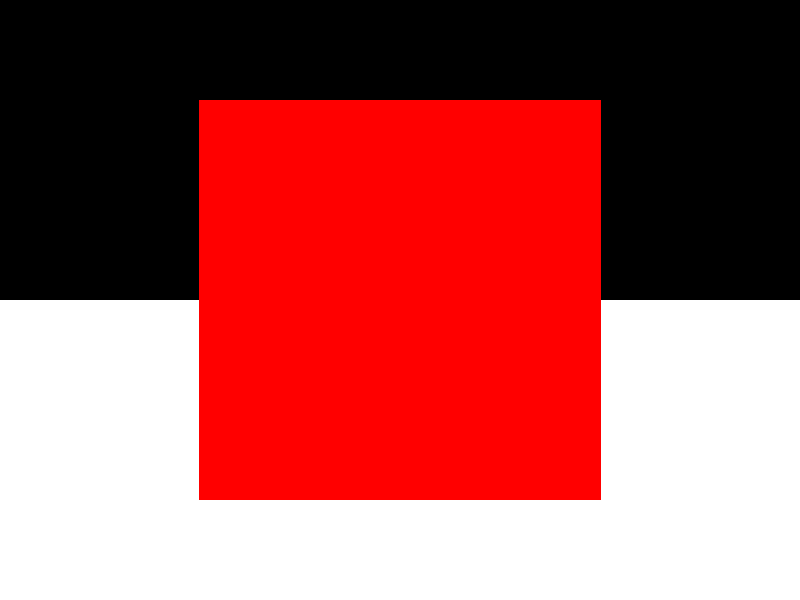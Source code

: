 #include "colors.inc"
camera { perspective location <0,0,-4> look_at <0,0,0>} 
light_source { <1,3,-3>, White}
box {<-1,-1,-1>, <1,1,1,>pigment {Red}}   
plane { y, -1 pigment {White} }